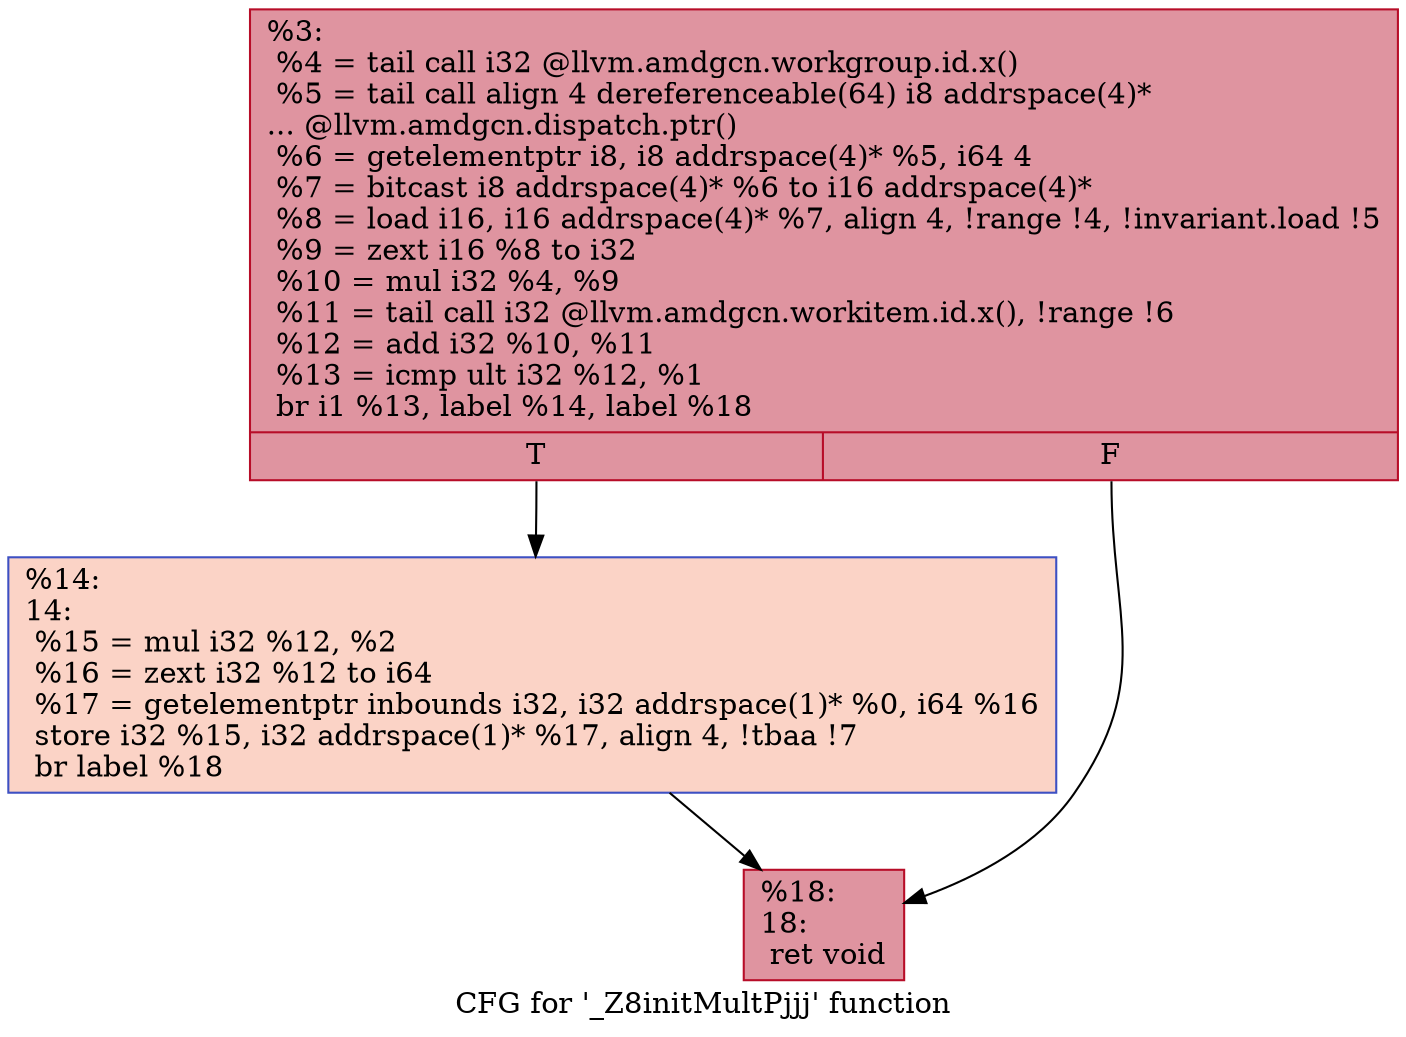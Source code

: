 digraph "CFG for '_Z8initMultPjjj' function" {
	label="CFG for '_Z8initMultPjjj' function";

	Node0x5bbdef0 [shape=record,color="#b70d28ff", style=filled, fillcolor="#b70d2870",label="{%3:\l  %4 = tail call i32 @llvm.amdgcn.workgroup.id.x()\l  %5 = tail call align 4 dereferenceable(64) i8 addrspace(4)*\l... @llvm.amdgcn.dispatch.ptr()\l  %6 = getelementptr i8, i8 addrspace(4)* %5, i64 4\l  %7 = bitcast i8 addrspace(4)* %6 to i16 addrspace(4)*\l  %8 = load i16, i16 addrspace(4)* %7, align 4, !range !4, !invariant.load !5\l  %9 = zext i16 %8 to i32\l  %10 = mul i32 %4, %9\l  %11 = tail call i32 @llvm.amdgcn.workitem.id.x(), !range !6\l  %12 = add i32 %10, %11\l  %13 = icmp ult i32 %12, %1\l  br i1 %13, label %14, label %18\l|{<s0>T|<s1>F}}"];
	Node0x5bbdef0:s0 -> Node0x5bbfe00;
	Node0x5bbdef0:s1 -> Node0x5bbfe90;
	Node0x5bbfe00 [shape=record,color="#3d50c3ff", style=filled, fillcolor="#f59c7d70",label="{%14:\l14:                                               \l  %15 = mul i32 %12, %2\l  %16 = zext i32 %12 to i64\l  %17 = getelementptr inbounds i32, i32 addrspace(1)* %0, i64 %16\l  store i32 %15, i32 addrspace(1)* %17, align 4, !tbaa !7\l  br label %18\l}"];
	Node0x5bbfe00 -> Node0x5bbfe90;
	Node0x5bbfe90 [shape=record,color="#b70d28ff", style=filled, fillcolor="#b70d2870",label="{%18:\l18:                                               \l  ret void\l}"];
}

